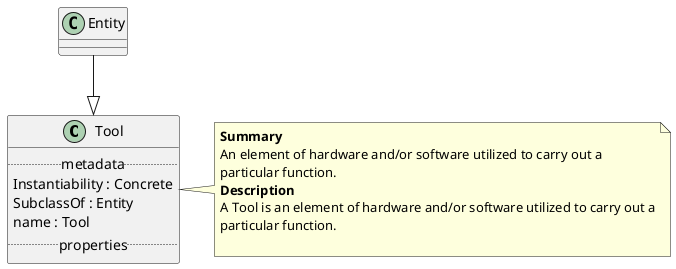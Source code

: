 @startuml
class Tool {
.. metadata ..
    Instantiability : Concrete
    SubclassOf : Entity
    name : Tool
.. properties ..
}
note right of Tool
<b>Summary</b>
An element of hardware and/or software utilized to carry out a
particular function.
<b>Description</b>
A Tool is an element of hardware and/or software utilized to carry out a
particular function.

end note
"Entity" --|> "Tool"
@enduml

